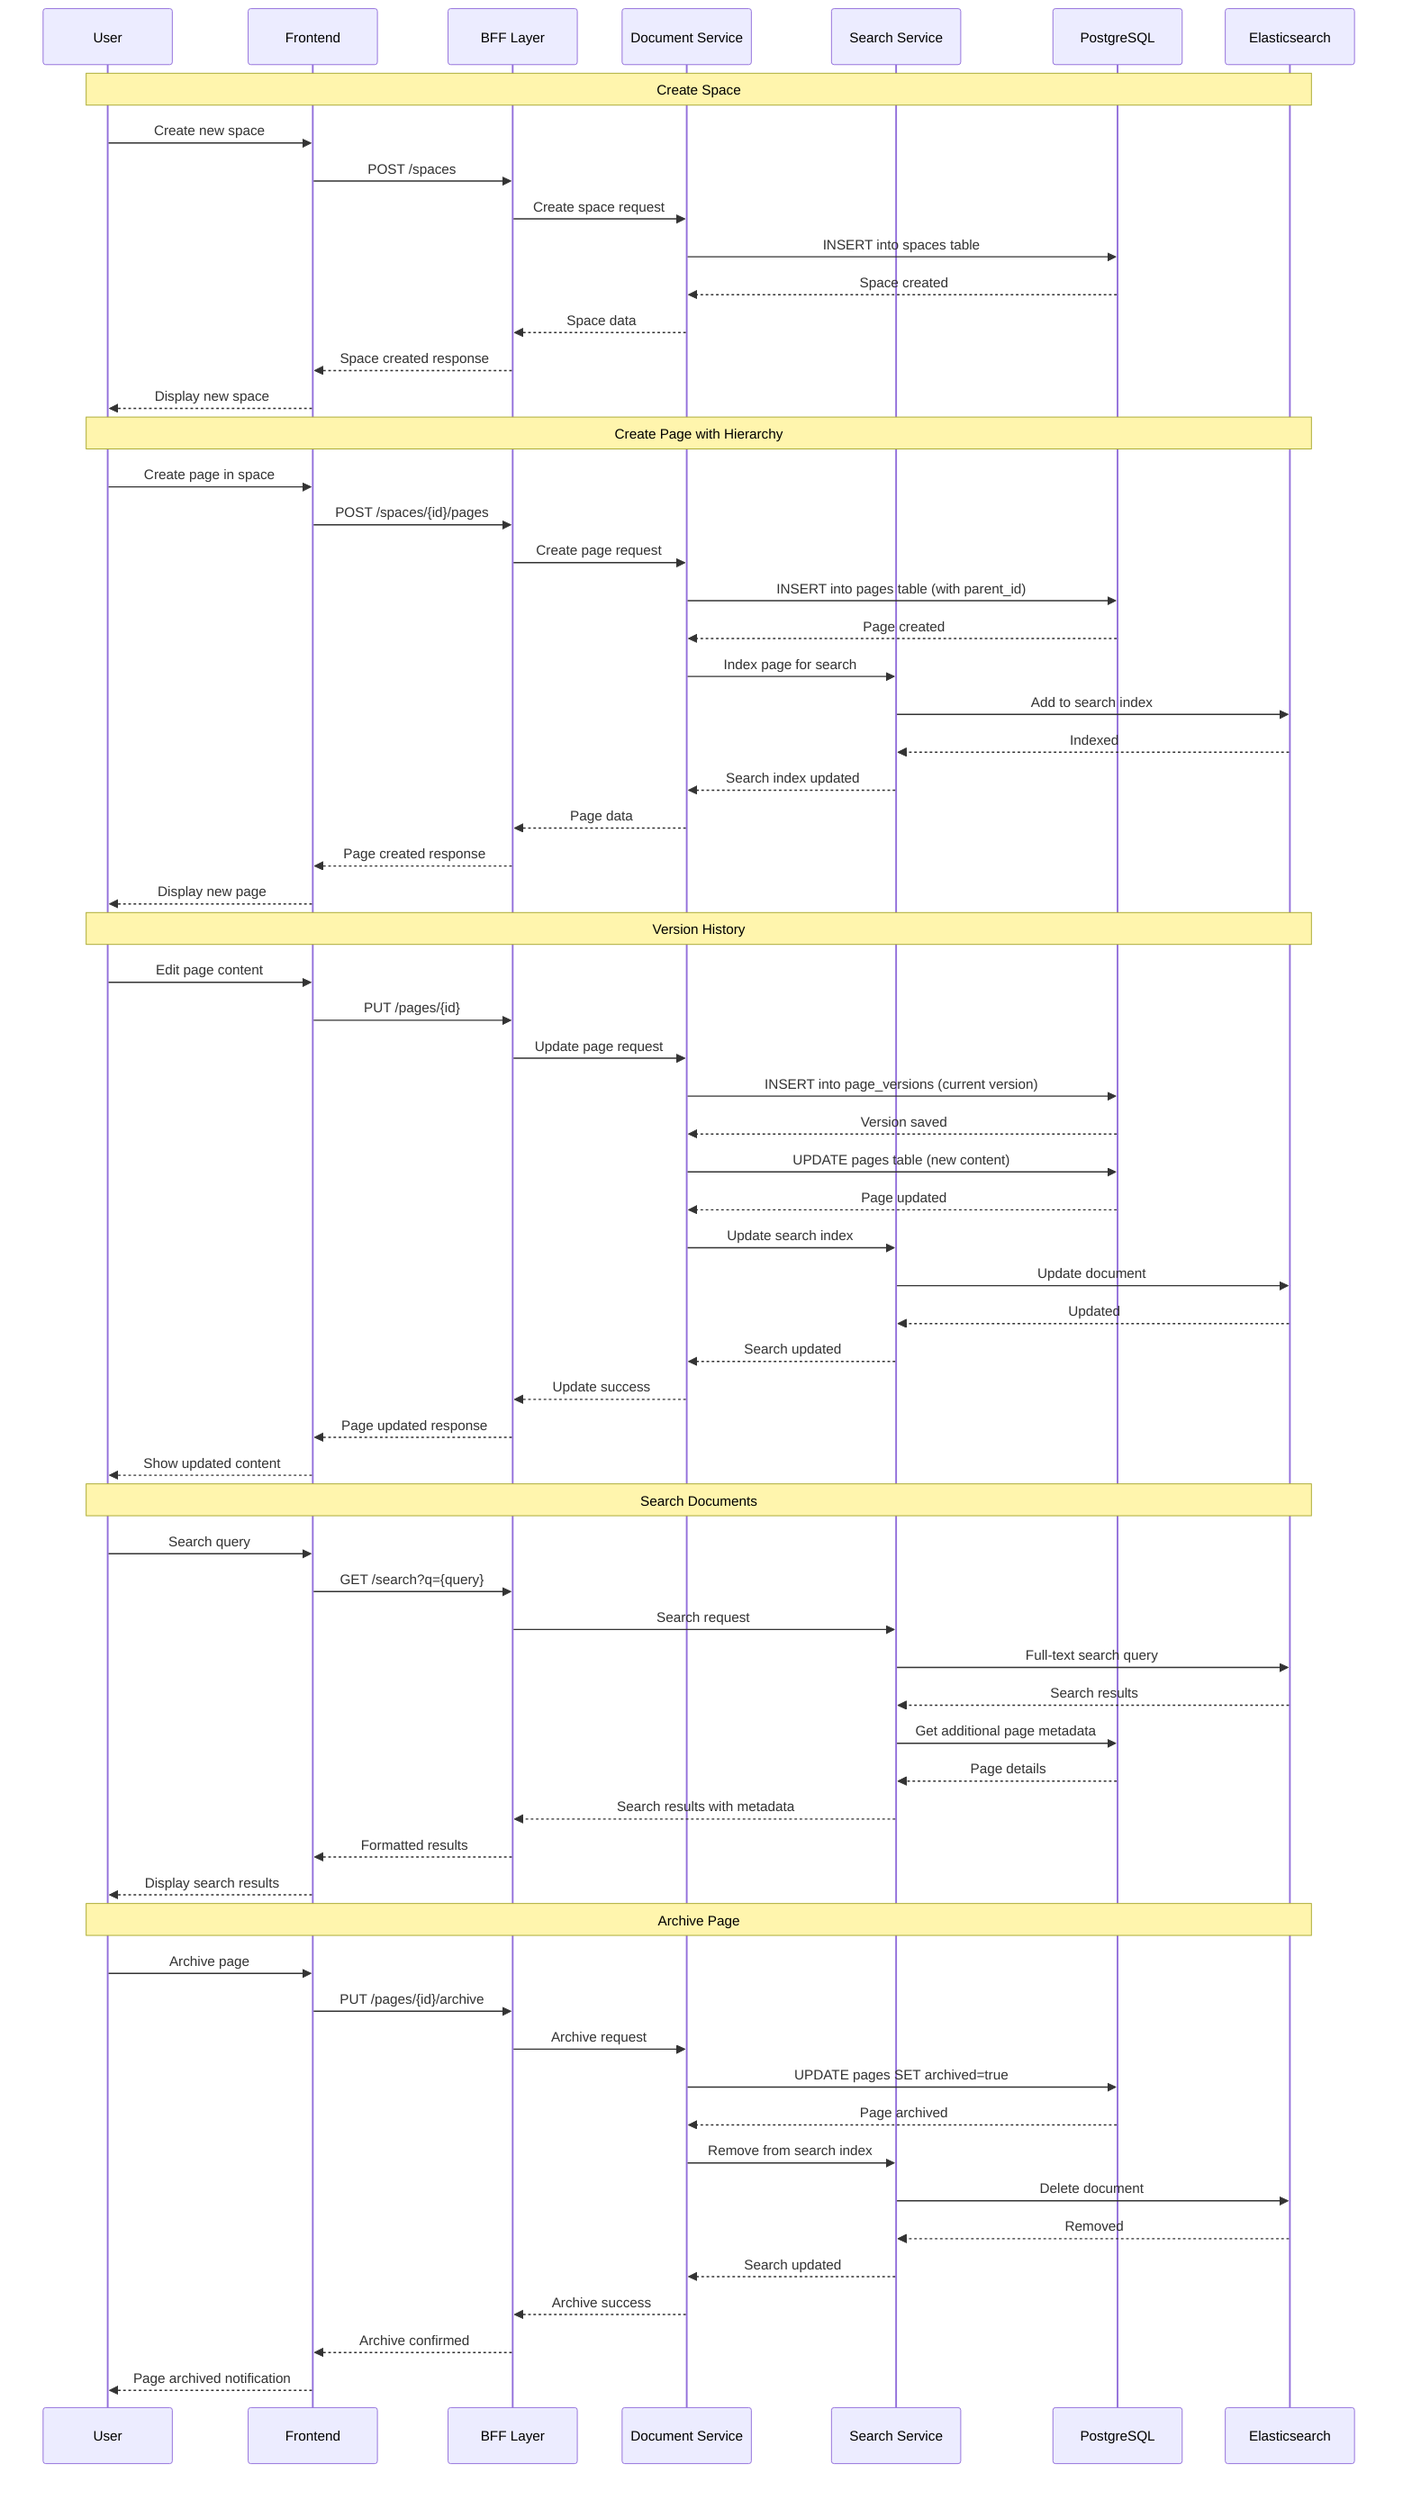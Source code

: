 sequenceDiagram
    participant U as User
    participant FE as Frontend
    participant BFF as BFF Layer
    participant DS as Document Service
    participant SS as Search Service
    participant PG as PostgreSQL
    participant ES as Elasticsearch

    Note over U,ES: Create Space
    
    U->>FE: Create new space
    FE->>BFF: POST /spaces
    BFF->>DS: Create space request
    DS->>PG: INSERT into spaces table
    PG-->>DS: Space created
    DS-->>BFF: Space data
    BFF-->>FE: Space created response
    FE-->>U: Display new space
    
    Note over U,ES: Create Page with Hierarchy
    
    U->>FE: Create page in space
    FE->>BFF: POST /spaces/{id}/pages
    BFF->>DS: Create page request
    DS->>PG: INSERT into pages table (with parent_id)
    PG-->>DS: Page created
    DS->>SS: Index page for search
    SS->>ES: Add to search index
    ES-->>SS: Indexed
    SS-->>DS: Search index updated
    DS-->>BFF: Page data
    BFF-->>FE: Page created response
    FE-->>U: Display new page
    
    Note over U,ES: Version History
    
    U->>FE: Edit page content
    FE->>BFF: PUT /pages/{id}
    BFF->>DS: Update page request
    DS->>PG: INSERT into page_versions (current version)
    PG-->>DS: Version saved
    DS->>PG: UPDATE pages table (new content)
    PG-->>DS: Page updated
    DS->>SS: Update search index
    SS->>ES: Update document
    ES-->>SS: Updated
    SS-->>DS: Search updated
    DS-->>BFF: Update success
    BFF-->>FE: Page updated response
    FE-->>U: Show updated content
    
    Note over U,ES: Search Documents
    
    U->>FE: Search query
    FE->>BFF: GET /search?q={query}
    BFF->>SS: Search request
    SS->>ES: Full-text search query
    ES-->>SS: Search results
    SS->>PG: Get additional page metadata
    PG-->>SS: Page details
    SS-->>BFF: Search results with metadata
    BFF-->>FE: Formatted results
    FE-->>U: Display search results
    
    Note over U,ES: Archive Page
    
    U->>FE: Archive page
    FE->>BFF: PUT /pages/{id}/archive
    BFF->>DS: Archive request
    DS->>PG: UPDATE pages SET archived=true
    PG-->>DS: Page archived
    DS->>SS: Remove from search index
    SS->>ES: Delete document
    ES-->>SS: Removed
    SS-->>DS: Search updated
    DS-->>BFF: Archive success
    BFF-->>FE: Archive confirmed
    FE-->>U: Page archived notification